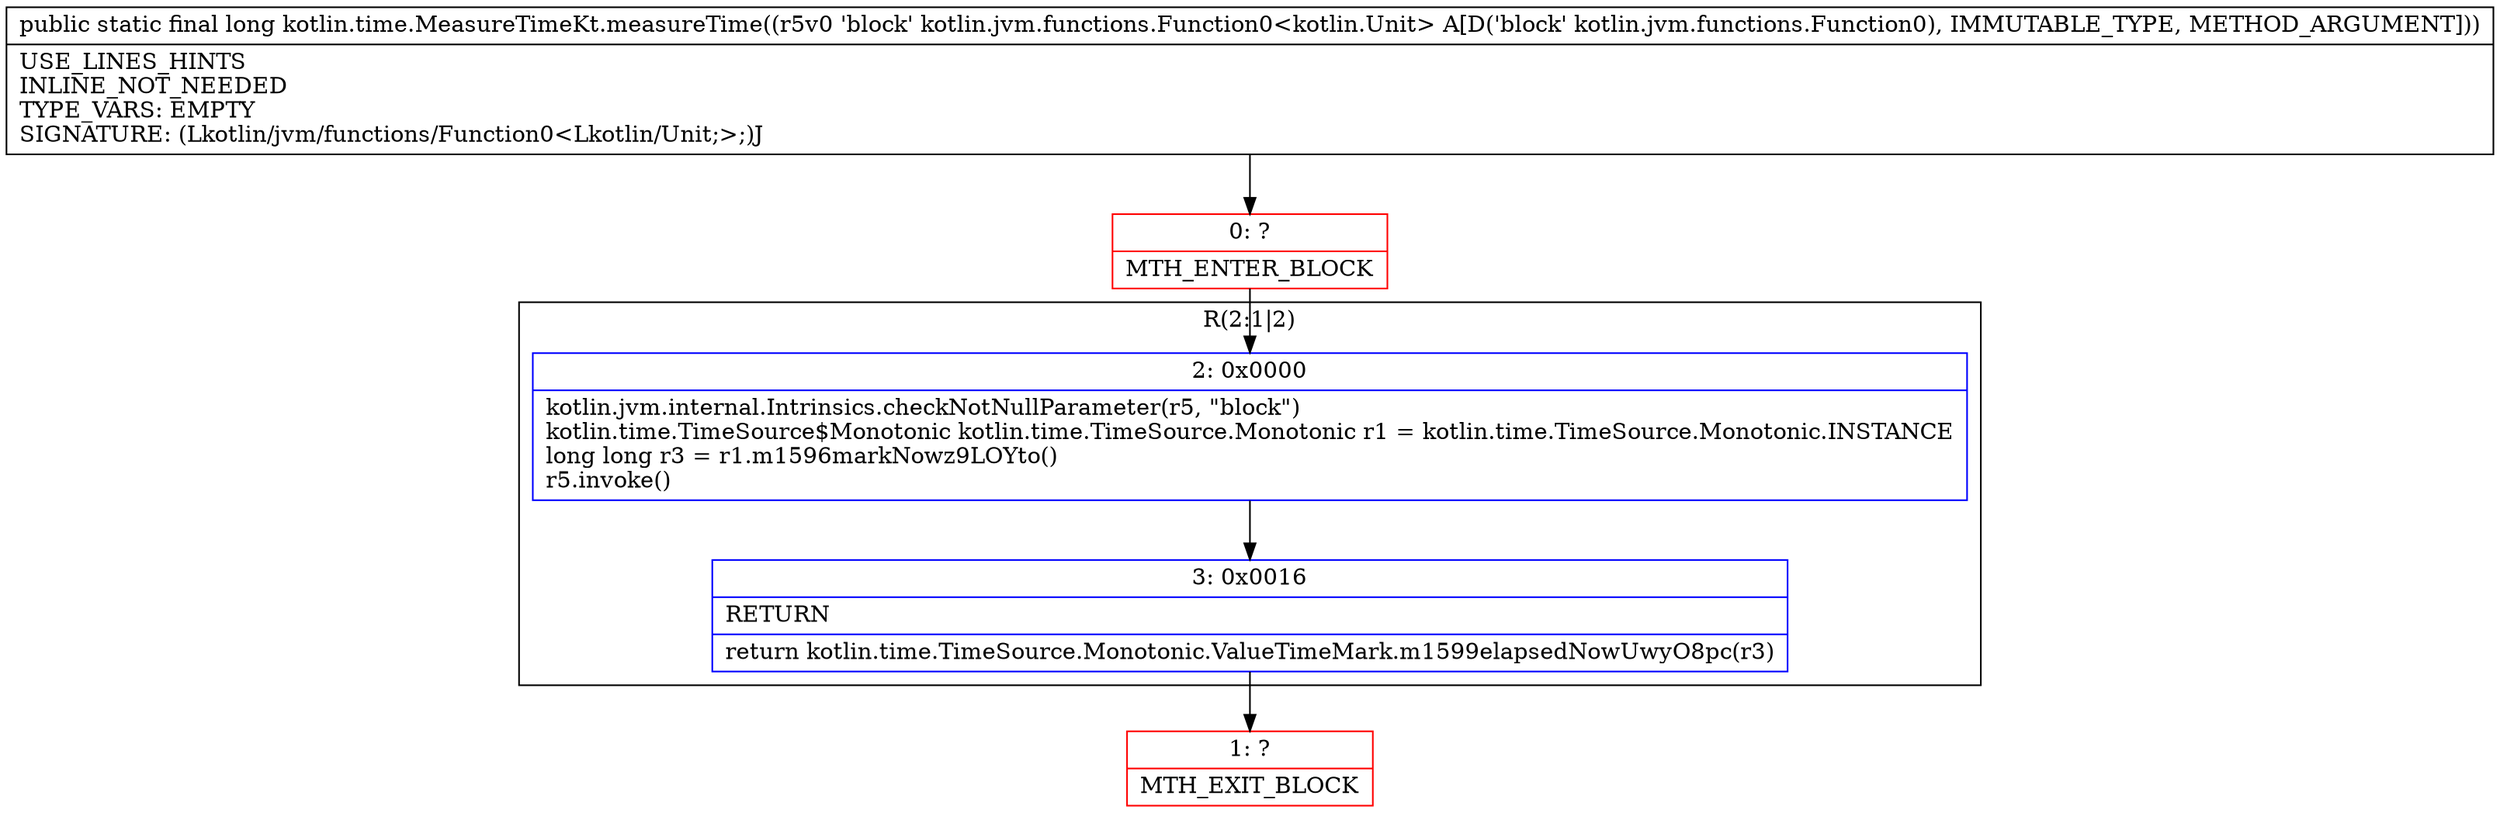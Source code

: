 digraph "CFG forkotlin.time.MeasureTimeKt.measureTime(Lkotlin\/jvm\/functions\/Function0;)J" {
subgraph cluster_Region_1189146906 {
label = "R(2:1|2)";
node [shape=record,color=blue];
Node_2 [shape=record,label="{2\:\ 0x0000|kotlin.jvm.internal.Intrinsics.checkNotNullParameter(r5, \"block\")\lkotlin.time.TimeSource$Monotonic kotlin.time.TimeSource.Monotonic r1 = kotlin.time.TimeSource.Monotonic.INSTANCE\llong long r3 = r1.m1596markNowz9LOYto()\lr5.invoke()\l}"];
Node_3 [shape=record,label="{3\:\ 0x0016|RETURN\l|return kotlin.time.TimeSource.Monotonic.ValueTimeMark.m1599elapsedNowUwyO8pc(r3)\l}"];
}
Node_0 [shape=record,color=red,label="{0\:\ ?|MTH_ENTER_BLOCK\l}"];
Node_1 [shape=record,color=red,label="{1\:\ ?|MTH_EXIT_BLOCK\l}"];
MethodNode[shape=record,label="{public static final long kotlin.time.MeasureTimeKt.measureTime((r5v0 'block' kotlin.jvm.functions.Function0\<kotlin.Unit\> A[D('block' kotlin.jvm.functions.Function0), IMMUTABLE_TYPE, METHOD_ARGUMENT]))  | USE_LINES_HINTS\lINLINE_NOT_NEEDED\lTYPE_VARS: EMPTY\lSIGNATURE: (Lkotlin\/jvm\/functions\/Function0\<Lkotlin\/Unit;\>;)J\l}"];
MethodNode -> Node_0;Node_2 -> Node_3;
Node_3 -> Node_1;
Node_0 -> Node_2;
}

